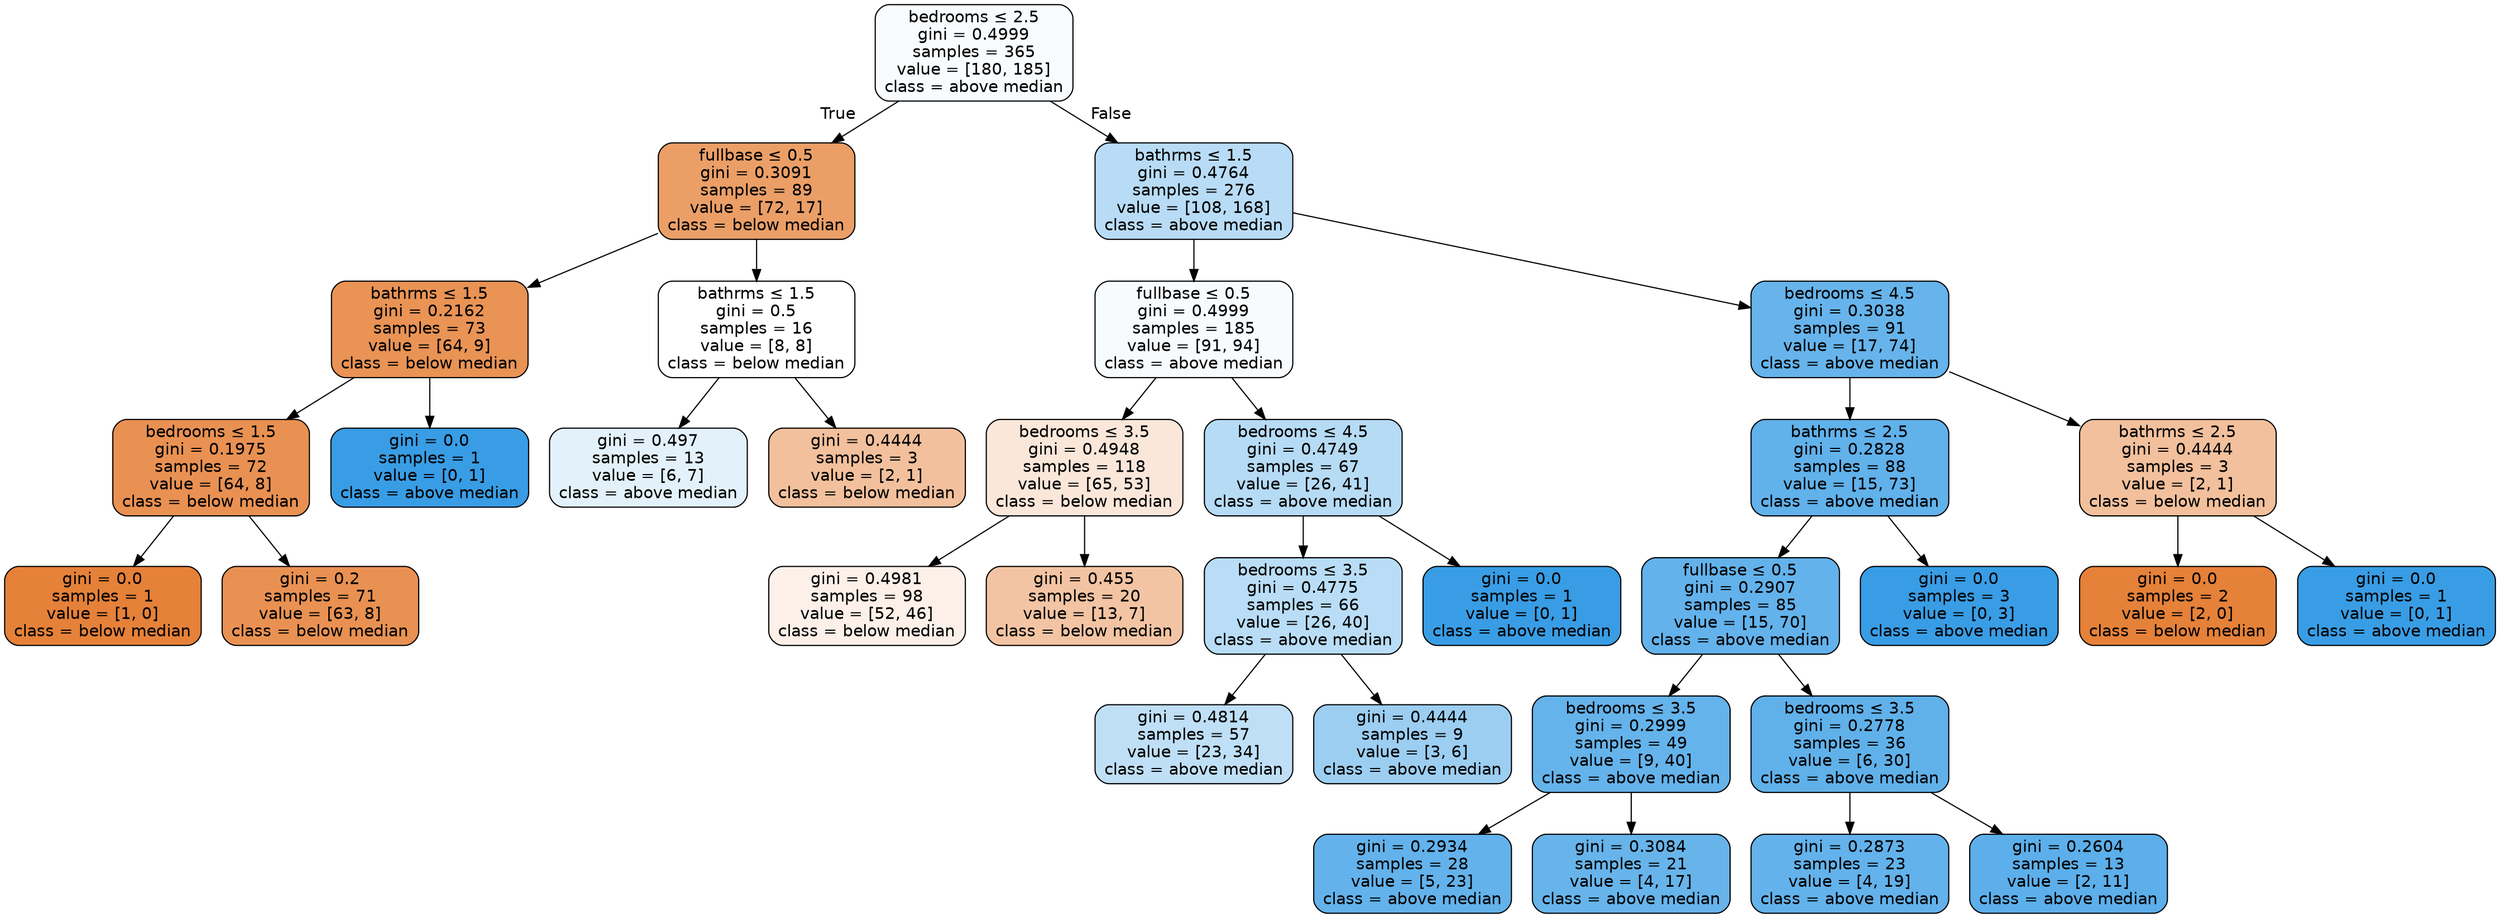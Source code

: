 digraph Tree {
node [shape=box, style="filled, rounded", color="black", fontname=helvetica] ;
edge [fontname=helvetica] ;
0 [label=<bedrooms &le; 2.5<br/>gini = 0.4999<br/>samples = 365<br/>value = [180, 185]<br/>class = above median>, fillcolor="#399de507"] ;
1 [label=<fullbase &le; 0.5<br/>gini = 0.3091<br/>samples = 89<br/>value = [72, 17]<br/>class = below median>, fillcolor="#e58139c3"] ;
0 -> 1 [labeldistance=2.5, labelangle=45, headlabel="True"] ;
2 [label=<bathrms &le; 1.5<br/>gini = 0.2162<br/>samples = 73<br/>value = [64, 9]<br/>class = below median>, fillcolor="#e58139db"] ;
1 -> 2 ;
3 [label=<bedrooms &le; 1.5<br/>gini = 0.1975<br/>samples = 72<br/>value = [64, 8]<br/>class = below median>, fillcolor="#e58139df"] ;
2 -> 3 ;
4 [label=<gini = 0.0<br/>samples = 1<br/>value = [1, 0]<br/>class = below median>, fillcolor="#e58139ff"] ;
3 -> 4 ;
5 [label=<gini = 0.2<br/>samples = 71<br/>value = [63, 8]<br/>class = below median>, fillcolor="#e58139df"] ;
3 -> 5 ;
6 [label=<gini = 0.0<br/>samples = 1<br/>value = [0, 1]<br/>class = above median>, fillcolor="#399de5ff"] ;
2 -> 6 ;
7 [label=<bathrms &le; 1.5<br/>gini = 0.5<br/>samples = 16<br/>value = [8, 8]<br/>class = below median>, fillcolor="#e5813900"] ;
1 -> 7 ;
8 [label=<gini = 0.497<br/>samples = 13<br/>value = [6, 7]<br/>class = above median>, fillcolor="#399de524"] ;
7 -> 8 ;
9 [label=<gini = 0.4444<br/>samples = 3<br/>value = [2, 1]<br/>class = below median>, fillcolor="#e581397f"] ;
7 -> 9 ;
10 [label=<bathrms &le; 1.5<br/>gini = 0.4764<br/>samples = 276<br/>value = [108, 168]<br/>class = above median>, fillcolor="#399de55b"] ;
0 -> 10 [labeldistance=2.5, labelangle=-45, headlabel="False"] ;
11 [label=<fullbase &le; 0.5<br/>gini = 0.4999<br/>samples = 185<br/>value = [91, 94]<br/>class = above median>, fillcolor="#399de508"] ;
10 -> 11 ;
12 [label=<bedrooms &le; 3.5<br/>gini = 0.4948<br/>samples = 118<br/>value = [65, 53]<br/>class = below median>, fillcolor="#e581392f"] ;
11 -> 12 ;
13 [label=<gini = 0.4981<br/>samples = 98<br/>value = [52, 46]<br/>class = below median>, fillcolor="#e581391d"] ;
12 -> 13 ;
14 [label=<gini = 0.455<br/>samples = 20<br/>value = [13, 7]<br/>class = below median>, fillcolor="#e5813976"] ;
12 -> 14 ;
15 [label=<bedrooms &le; 4.5<br/>gini = 0.4749<br/>samples = 67<br/>value = [26, 41]<br/>class = above median>, fillcolor="#399de55d"] ;
11 -> 15 ;
16 [label=<bedrooms &le; 3.5<br/>gini = 0.4775<br/>samples = 66<br/>value = [26, 40]<br/>class = above median>, fillcolor="#399de559"] ;
15 -> 16 ;
17 [label=<gini = 0.4814<br/>samples = 57<br/>value = [23, 34]<br/>class = above median>, fillcolor="#399de552"] ;
16 -> 17 ;
18 [label=<gini = 0.4444<br/>samples = 9<br/>value = [3, 6]<br/>class = above median>, fillcolor="#399de57f"] ;
16 -> 18 ;
19 [label=<gini = 0.0<br/>samples = 1<br/>value = [0, 1]<br/>class = above median>, fillcolor="#399de5ff"] ;
15 -> 19 ;
20 [label=<bedrooms &le; 4.5<br/>gini = 0.3038<br/>samples = 91<br/>value = [17, 74]<br/>class = above median>, fillcolor="#399de5c4"] ;
10 -> 20 ;
21 [label=<bathrms &le; 2.5<br/>gini = 0.2828<br/>samples = 88<br/>value = [15, 73]<br/>class = above median>, fillcolor="#399de5cb"] ;
20 -> 21 ;
22 [label=<fullbase &le; 0.5<br/>gini = 0.2907<br/>samples = 85<br/>value = [15, 70]<br/>class = above median>, fillcolor="#399de5c8"] ;
21 -> 22 ;
23 [label=<bedrooms &le; 3.5<br/>gini = 0.2999<br/>samples = 49<br/>value = [9, 40]<br/>class = above median>, fillcolor="#399de5c6"] ;
22 -> 23 ;
24 [label=<gini = 0.2934<br/>samples = 28<br/>value = [5, 23]<br/>class = above median>, fillcolor="#399de5c8"] ;
23 -> 24 ;
25 [label=<gini = 0.3084<br/>samples = 21<br/>value = [4, 17]<br/>class = above median>, fillcolor="#399de5c3"] ;
23 -> 25 ;
26 [label=<bedrooms &le; 3.5<br/>gini = 0.2778<br/>samples = 36<br/>value = [6, 30]<br/>class = above median>, fillcolor="#399de5cc"] ;
22 -> 26 ;
27 [label=<gini = 0.2873<br/>samples = 23<br/>value = [4, 19]<br/>class = above median>, fillcolor="#399de5c9"] ;
26 -> 27 ;
28 [label=<gini = 0.2604<br/>samples = 13<br/>value = [2, 11]<br/>class = above median>, fillcolor="#399de5d1"] ;
26 -> 28 ;
29 [label=<gini = 0.0<br/>samples = 3<br/>value = [0, 3]<br/>class = above median>, fillcolor="#399de5ff"] ;
21 -> 29 ;
30 [label=<bathrms &le; 2.5<br/>gini = 0.4444<br/>samples = 3<br/>value = [2, 1]<br/>class = below median>, fillcolor="#e581397f"] ;
20 -> 30 ;
31 [label=<gini = 0.0<br/>samples = 2<br/>value = [2, 0]<br/>class = below median>, fillcolor="#e58139ff"] ;
30 -> 31 ;
32 [label=<gini = 0.0<br/>samples = 1<br/>value = [0, 1]<br/>class = above median>, fillcolor="#399de5ff"] ;
30 -> 32 ;
}